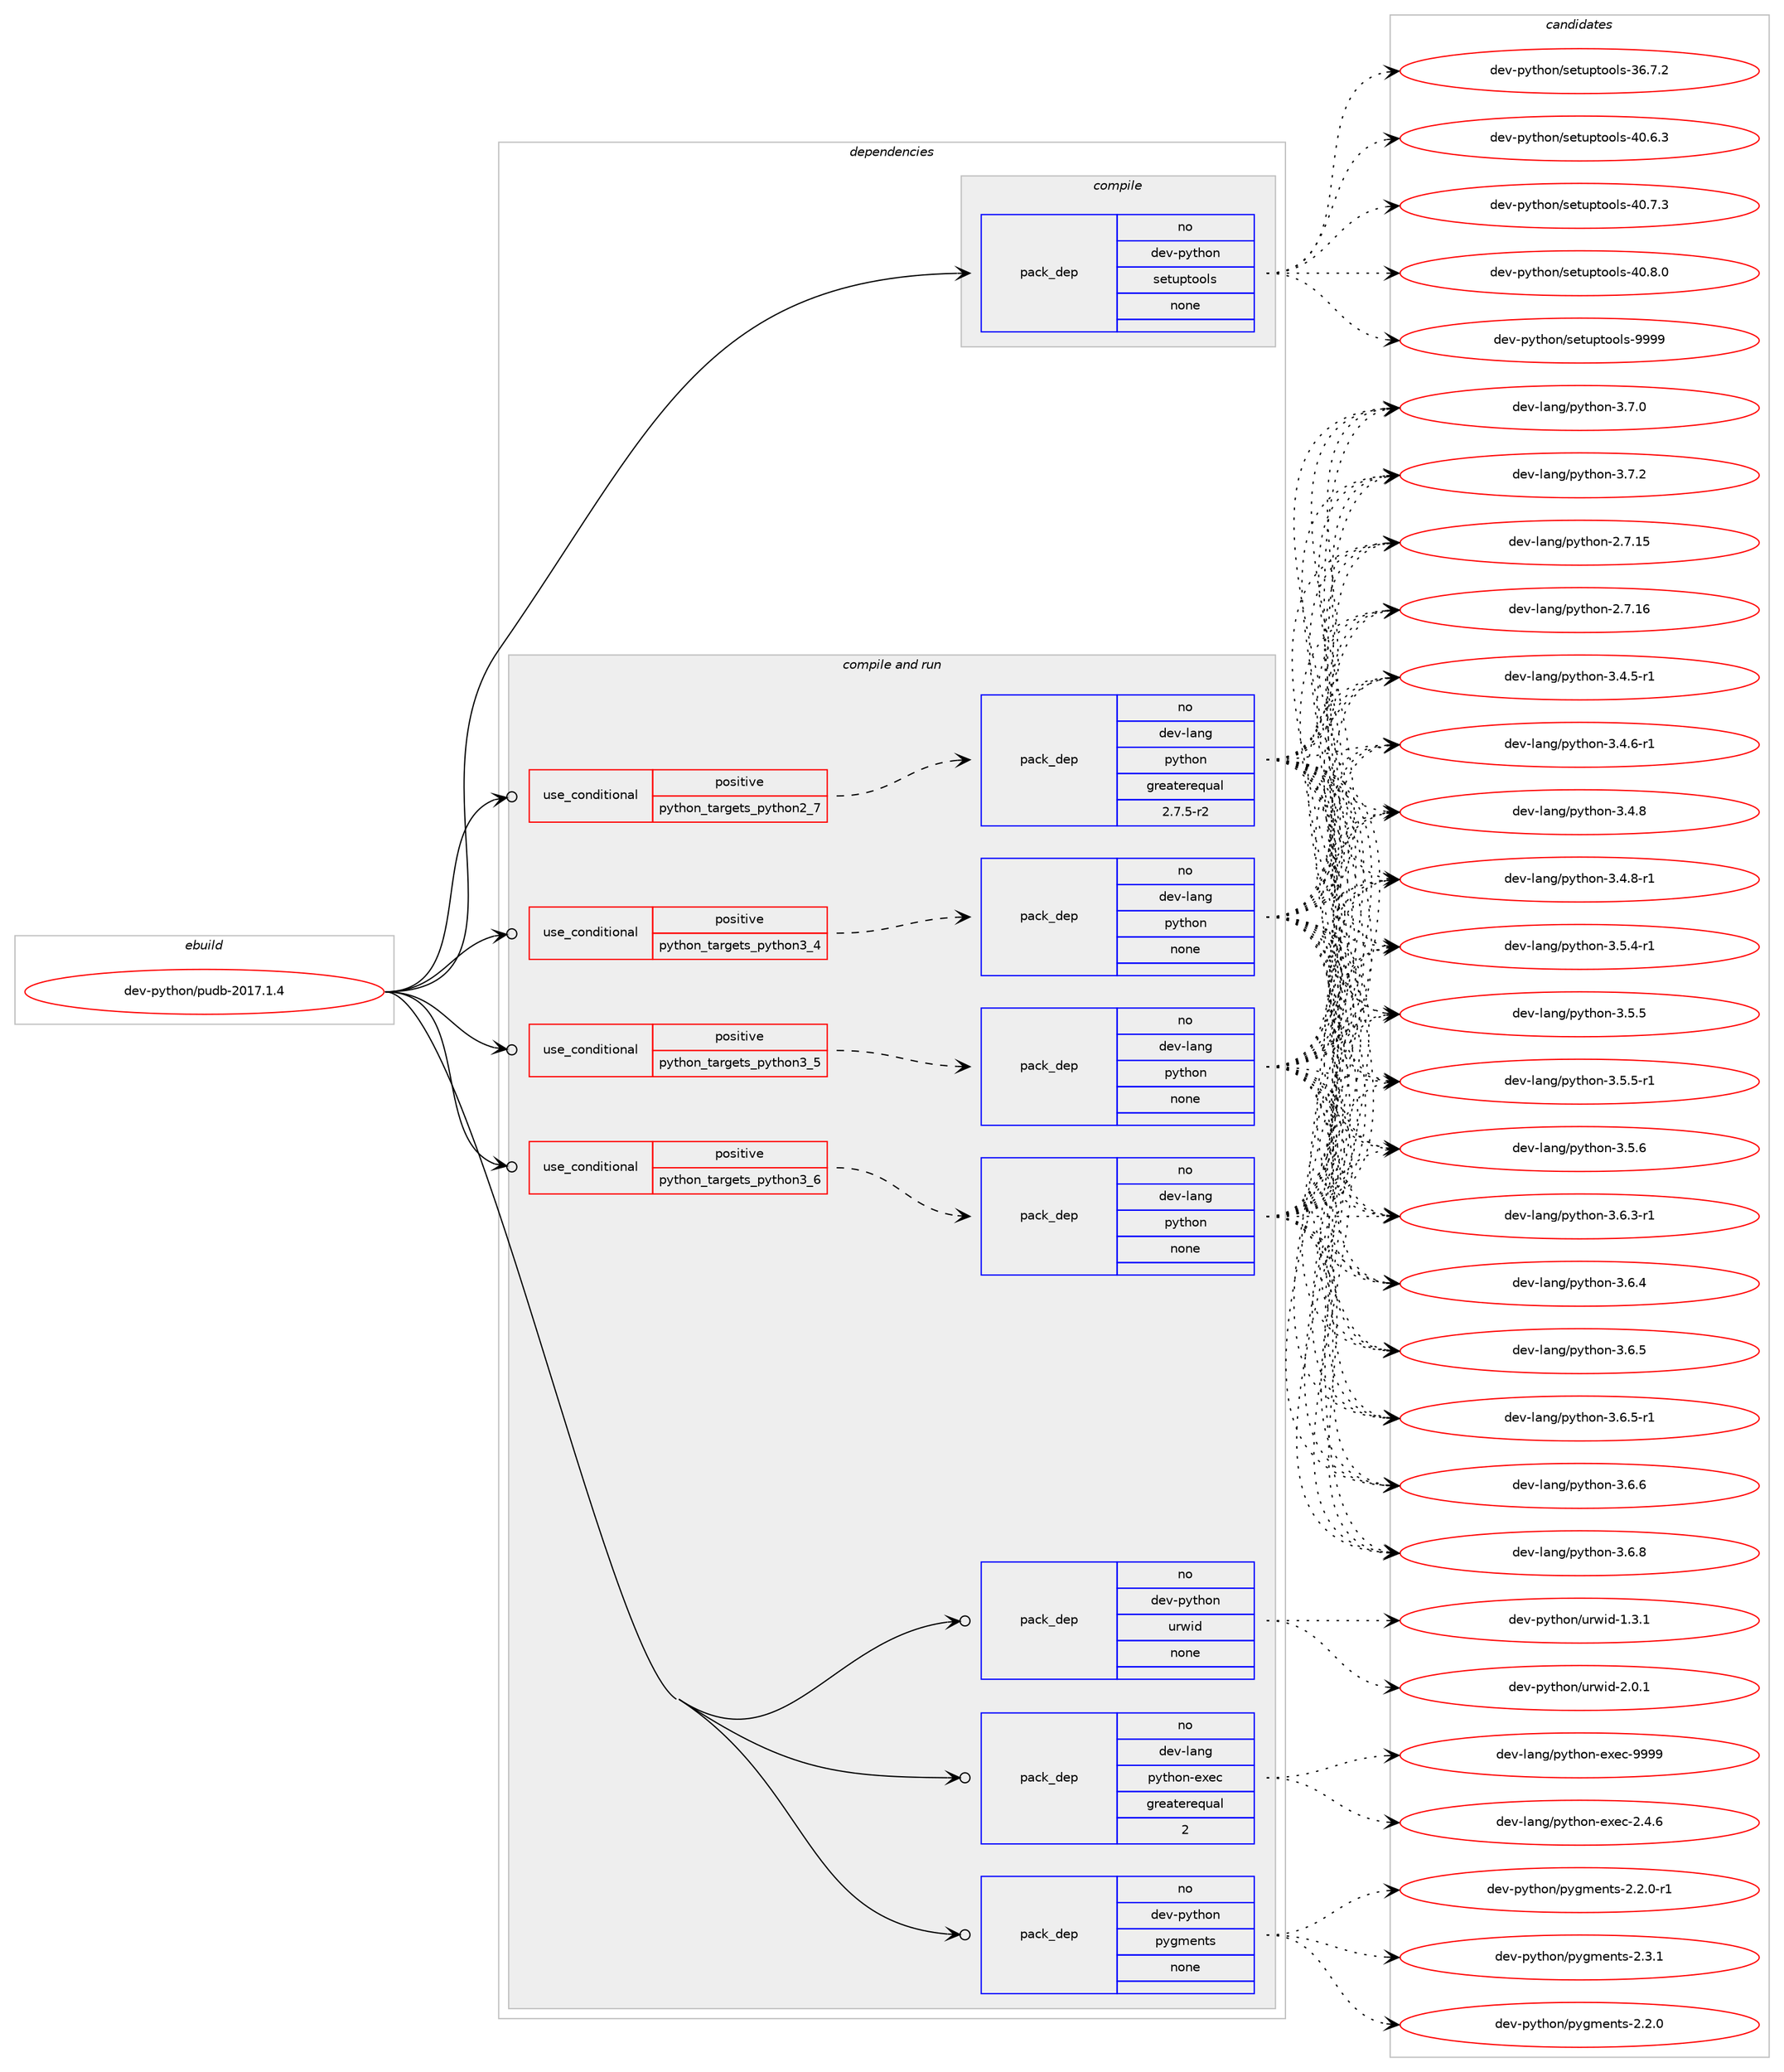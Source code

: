 digraph prolog {

# *************
# Graph options
# *************

newrank=true;
concentrate=true;
compound=true;
graph [rankdir=LR,fontname=Helvetica,fontsize=10,ranksep=1.5];#, ranksep=2.5, nodesep=0.2];
edge  [arrowhead=vee];
node  [fontname=Helvetica,fontsize=10];

# **********
# The ebuild
# **********

subgraph cluster_leftcol {
color=gray;
rank=same;
label=<<i>ebuild</i>>;
id [label="dev-python/pudb-2017.1.4", color=red, width=4, href="../dev-python/pudb-2017.1.4.svg"];
}

# ****************
# The dependencies
# ****************

subgraph cluster_midcol {
color=gray;
label=<<i>dependencies</i>>;
subgraph cluster_compile {
fillcolor="#eeeeee";
style=filled;
label=<<i>compile</i>>;
subgraph pack1023730 {
dependency1427052 [label=<<TABLE BORDER="0" CELLBORDER="1" CELLSPACING="0" CELLPADDING="4" WIDTH="220"><TR><TD ROWSPAN="6" CELLPADDING="30">pack_dep</TD></TR><TR><TD WIDTH="110">no</TD></TR><TR><TD>dev-python</TD></TR><TR><TD>setuptools</TD></TR><TR><TD>none</TD></TR><TR><TD></TD></TR></TABLE>>, shape=none, color=blue];
}
id:e -> dependency1427052:w [weight=20,style="solid",arrowhead="vee"];
}
subgraph cluster_compileandrun {
fillcolor="#eeeeee";
style=filled;
label=<<i>compile and run</i>>;
subgraph cond380008 {
dependency1427053 [label=<<TABLE BORDER="0" CELLBORDER="1" CELLSPACING="0" CELLPADDING="4"><TR><TD ROWSPAN="3" CELLPADDING="10">use_conditional</TD></TR><TR><TD>positive</TD></TR><TR><TD>python_targets_python2_7</TD></TR></TABLE>>, shape=none, color=red];
subgraph pack1023731 {
dependency1427054 [label=<<TABLE BORDER="0" CELLBORDER="1" CELLSPACING="0" CELLPADDING="4" WIDTH="220"><TR><TD ROWSPAN="6" CELLPADDING="30">pack_dep</TD></TR><TR><TD WIDTH="110">no</TD></TR><TR><TD>dev-lang</TD></TR><TR><TD>python</TD></TR><TR><TD>greaterequal</TD></TR><TR><TD>2.7.5-r2</TD></TR></TABLE>>, shape=none, color=blue];
}
dependency1427053:e -> dependency1427054:w [weight=20,style="dashed",arrowhead="vee"];
}
id:e -> dependency1427053:w [weight=20,style="solid",arrowhead="odotvee"];
subgraph cond380009 {
dependency1427055 [label=<<TABLE BORDER="0" CELLBORDER="1" CELLSPACING="0" CELLPADDING="4"><TR><TD ROWSPAN="3" CELLPADDING="10">use_conditional</TD></TR><TR><TD>positive</TD></TR><TR><TD>python_targets_python3_4</TD></TR></TABLE>>, shape=none, color=red];
subgraph pack1023732 {
dependency1427056 [label=<<TABLE BORDER="0" CELLBORDER="1" CELLSPACING="0" CELLPADDING="4" WIDTH="220"><TR><TD ROWSPAN="6" CELLPADDING="30">pack_dep</TD></TR><TR><TD WIDTH="110">no</TD></TR><TR><TD>dev-lang</TD></TR><TR><TD>python</TD></TR><TR><TD>none</TD></TR><TR><TD></TD></TR></TABLE>>, shape=none, color=blue];
}
dependency1427055:e -> dependency1427056:w [weight=20,style="dashed",arrowhead="vee"];
}
id:e -> dependency1427055:w [weight=20,style="solid",arrowhead="odotvee"];
subgraph cond380010 {
dependency1427057 [label=<<TABLE BORDER="0" CELLBORDER="1" CELLSPACING="0" CELLPADDING="4"><TR><TD ROWSPAN="3" CELLPADDING="10">use_conditional</TD></TR><TR><TD>positive</TD></TR><TR><TD>python_targets_python3_5</TD></TR></TABLE>>, shape=none, color=red];
subgraph pack1023733 {
dependency1427058 [label=<<TABLE BORDER="0" CELLBORDER="1" CELLSPACING="0" CELLPADDING="4" WIDTH="220"><TR><TD ROWSPAN="6" CELLPADDING="30">pack_dep</TD></TR><TR><TD WIDTH="110">no</TD></TR><TR><TD>dev-lang</TD></TR><TR><TD>python</TD></TR><TR><TD>none</TD></TR><TR><TD></TD></TR></TABLE>>, shape=none, color=blue];
}
dependency1427057:e -> dependency1427058:w [weight=20,style="dashed",arrowhead="vee"];
}
id:e -> dependency1427057:w [weight=20,style="solid",arrowhead="odotvee"];
subgraph cond380011 {
dependency1427059 [label=<<TABLE BORDER="0" CELLBORDER="1" CELLSPACING="0" CELLPADDING="4"><TR><TD ROWSPAN="3" CELLPADDING="10">use_conditional</TD></TR><TR><TD>positive</TD></TR><TR><TD>python_targets_python3_6</TD></TR></TABLE>>, shape=none, color=red];
subgraph pack1023734 {
dependency1427060 [label=<<TABLE BORDER="0" CELLBORDER="1" CELLSPACING="0" CELLPADDING="4" WIDTH="220"><TR><TD ROWSPAN="6" CELLPADDING="30">pack_dep</TD></TR><TR><TD WIDTH="110">no</TD></TR><TR><TD>dev-lang</TD></TR><TR><TD>python</TD></TR><TR><TD>none</TD></TR><TR><TD></TD></TR></TABLE>>, shape=none, color=blue];
}
dependency1427059:e -> dependency1427060:w [weight=20,style="dashed",arrowhead="vee"];
}
id:e -> dependency1427059:w [weight=20,style="solid",arrowhead="odotvee"];
subgraph pack1023735 {
dependency1427061 [label=<<TABLE BORDER="0" CELLBORDER="1" CELLSPACING="0" CELLPADDING="4" WIDTH="220"><TR><TD ROWSPAN="6" CELLPADDING="30">pack_dep</TD></TR><TR><TD WIDTH="110">no</TD></TR><TR><TD>dev-lang</TD></TR><TR><TD>python-exec</TD></TR><TR><TD>greaterequal</TD></TR><TR><TD>2</TD></TR></TABLE>>, shape=none, color=blue];
}
id:e -> dependency1427061:w [weight=20,style="solid",arrowhead="odotvee"];
subgraph pack1023736 {
dependency1427062 [label=<<TABLE BORDER="0" CELLBORDER="1" CELLSPACING="0" CELLPADDING="4" WIDTH="220"><TR><TD ROWSPAN="6" CELLPADDING="30">pack_dep</TD></TR><TR><TD WIDTH="110">no</TD></TR><TR><TD>dev-python</TD></TR><TR><TD>pygments</TD></TR><TR><TD>none</TD></TR><TR><TD></TD></TR></TABLE>>, shape=none, color=blue];
}
id:e -> dependency1427062:w [weight=20,style="solid",arrowhead="odotvee"];
subgraph pack1023737 {
dependency1427063 [label=<<TABLE BORDER="0" CELLBORDER="1" CELLSPACING="0" CELLPADDING="4" WIDTH="220"><TR><TD ROWSPAN="6" CELLPADDING="30">pack_dep</TD></TR><TR><TD WIDTH="110">no</TD></TR><TR><TD>dev-python</TD></TR><TR><TD>urwid</TD></TR><TR><TD>none</TD></TR><TR><TD></TD></TR></TABLE>>, shape=none, color=blue];
}
id:e -> dependency1427063:w [weight=20,style="solid",arrowhead="odotvee"];
}
subgraph cluster_run {
fillcolor="#eeeeee";
style=filled;
label=<<i>run</i>>;
}
}

# **************
# The candidates
# **************

subgraph cluster_choices {
rank=same;
color=gray;
label=<<i>candidates</i>>;

subgraph choice1023730 {
color=black;
nodesep=1;
choice100101118451121211161041111104711510111611711211611111110811545515446554650 [label="dev-python/setuptools-36.7.2", color=red, width=4,href="../dev-python/setuptools-36.7.2.svg"];
choice100101118451121211161041111104711510111611711211611111110811545524846544651 [label="dev-python/setuptools-40.6.3", color=red, width=4,href="../dev-python/setuptools-40.6.3.svg"];
choice100101118451121211161041111104711510111611711211611111110811545524846554651 [label="dev-python/setuptools-40.7.3", color=red, width=4,href="../dev-python/setuptools-40.7.3.svg"];
choice100101118451121211161041111104711510111611711211611111110811545524846564648 [label="dev-python/setuptools-40.8.0", color=red, width=4,href="../dev-python/setuptools-40.8.0.svg"];
choice10010111845112121116104111110471151011161171121161111111081154557575757 [label="dev-python/setuptools-9999", color=red, width=4,href="../dev-python/setuptools-9999.svg"];
dependency1427052:e -> choice100101118451121211161041111104711510111611711211611111110811545515446554650:w [style=dotted,weight="100"];
dependency1427052:e -> choice100101118451121211161041111104711510111611711211611111110811545524846544651:w [style=dotted,weight="100"];
dependency1427052:e -> choice100101118451121211161041111104711510111611711211611111110811545524846554651:w [style=dotted,weight="100"];
dependency1427052:e -> choice100101118451121211161041111104711510111611711211611111110811545524846564648:w [style=dotted,weight="100"];
dependency1427052:e -> choice10010111845112121116104111110471151011161171121161111111081154557575757:w [style=dotted,weight="100"];
}
subgraph choice1023731 {
color=black;
nodesep=1;
choice10010111845108971101034711212111610411111045504655464953 [label="dev-lang/python-2.7.15", color=red, width=4,href="../dev-lang/python-2.7.15.svg"];
choice10010111845108971101034711212111610411111045504655464954 [label="dev-lang/python-2.7.16", color=red, width=4,href="../dev-lang/python-2.7.16.svg"];
choice1001011184510897110103471121211161041111104551465246534511449 [label="dev-lang/python-3.4.5-r1", color=red, width=4,href="../dev-lang/python-3.4.5-r1.svg"];
choice1001011184510897110103471121211161041111104551465246544511449 [label="dev-lang/python-3.4.6-r1", color=red, width=4,href="../dev-lang/python-3.4.6-r1.svg"];
choice100101118451089711010347112121116104111110455146524656 [label="dev-lang/python-3.4.8", color=red, width=4,href="../dev-lang/python-3.4.8.svg"];
choice1001011184510897110103471121211161041111104551465246564511449 [label="dev-lang/python-3.4.8-r1", color=red, width=4,href="../dev-lang/python-3.4.8-r1.svg"];
choice1001011184510897110103471121211161041111104551465346524511449 [label="dev-lang/python-3.5.4-r1", color=red, width=4,href="../dev-lang/python-3.5.4-r1.svg"];
choice100101118451089711010347112121116104111110455146534653 [label="dev-lang/python-3.5.5", color=red, width=4,href="../dev-lang/python-3.5.5.svg"];
choice1001011184510897110103471121211161041111104551465346534511449 [label="dev-lang/python-3.5.5-r1", color=red, width=4,href="../dev-lang/python-3.5.5-r1.svg"];
choice100101118451089711010347112121116104111110455146534654 [label="dev-lang/python-3.5.6", color=red, width=4,href="../dev-lang/python-3.5.6.svg"];
choice1001011184510897110103471121211161041111104551465446514511449 [label="dev-lang/python-3.6.3-r1", color=red, width=4,href="../dev-lang/python-3.6.3-r1.svg"];
choice100101118451089711010347112121116104111110455146544652 [label="dev-lang/python-3.6.4", color=red, width=4,href="../dev-lang/python-3.6.4.svg"];
choice100101118451089711010347112121116104111110455146544653 [label="dev-lang/python-3.6.5", color=red, width=4,href="../dev-lang/python-3.6.5.svg"];
choice1001011184510897110103471121211161041111104551465446534511449 [label="dev-lang/python-3.6.5-r1", color=red, width=4,href="../dev-lang/python-3.6.5-r1.svg"];
choice100101118451089711010347112121116104111110455146544654 [label="dev-lang/python-3.6.6", color=red, width=4,href="../dev-lang/python-3.6.6.svg"];
choice100101118451089711010347112121116104111110455146544656 [label="dev-lang/python-3.6.8", color=red, width=4,href="../dev-lang/python-3.6.8.svg"];
choice100101118451089711010347112121116104111110455146554648 [label="dev-lang/python-3.7.0", color=red, width=4,href="../dev-lang/python-3.7.0.svg"];
choice100101118451089711010347112121116104111110455146554650 [label="dev-lang/python-3.7.2", color=red, width=4,href="../dev-lang/python-3.7.2.svg"];
dependency1427054:e -> choice10010111845108971101034711212111610411111045504655464953:w [style=dotted,weight="100"];
dependency1427054:e -> choice10010111845108971101034711212111610411111045504655464954:w [style=dotted,weight="100"];
dependency1427054:e -> choice1001011184510897110103471121211161041111104551465246534511449:w [style=dotted,weight="100"];
dependency1427054:e -> choice1001011184510897110103471121211161041111104551465246544511449:w [style=dotted,weight="100"];
dependency1427054:e -> choice100101118451089711010347112121116104111110455146524656:w [style=dotted,weight="100"];
dependency1427054:e -> choice1001011184510897110103471121211161041111104551465246564511449:w [style=dotted,weight="100"];
dependency1427054:e -> choice1001011184510897110103471121211161041111104551465346524511449:w [style=dotted,weight="100"];
dependency1427054:e -> choice100101118451089711010347112121116104111110455146534653:w [style=dotted,weight="100"];
dependency1427054:e -> choice1001011184510897110103471121211161041111104551465346534511449:w [style=dotted,weight="100"];
dependency1427054:e -> choice100101118451089711010347112121116104111110455146534654:w [style=dotted,weight="100"];
dependency1427054:e -> choice1001011184510897110103471121211161041111104551465446514511449:w [style=dotted,weight="100"];
dependency1427054:e -> choice100101118451089711010347112121116104111110455146544652:w [style=dotted,weight="100"];
dependency1427054:e -> choice100101118451089711010347112121116104111110455146544653:w [style=dotted,weight="100"];
dependency1427054:e -> choice1001011184510897110103471121211161041111104551465446534511449:w [style=dotted,weight="100"];
dependency1427054:e -> choice100101118451089711010347112121116104111110455146544654:w [style=dotted,weight="100"];
dependency1427054:e -> choice100101118451089711010347112121116104111110455146544656:w [style=dotted,weight="100"];
dependency1427054:e -> choice100101118451089711010347112121116104111110455146554648:w [style=dotted,weight="100"];
dependency1427054:e -> choice100101118451089711010347112121116104111110455146554650:w [style=dotted,weight="100"];
}
subgraph choice1023732 {
color=black;
nodesep=1;
choice10010111845108971101034711212111610411111045504655464953 [label="dev-lang/python-2.7.15", color=red, width=4,href="../dev-lang/python-2.7.15.svg"];
choice10010111845108971101034711212111610411111045504655464954 [label="dev-lang/python-2.7.16", color=red, width=4,href="../dev-lang/python-2.7.16.svg"];
choice1001011184510897110103471121211161041111104551465246534511449 [label="dev-lang/python-3.4.5-r1", color=red, width=4,href="../dev-lang/python-3.4.5-r1.svg"];
choice1001011184510897110103471121211161041111104551465246544511449 [label="dev-lang/python-3.4.6-r1", color=red, width=4,href="../dev-lang/python-3.4.6-r1.svg"];
choice100101118451089711010347112121116104111110455146524656 [label="dev-lang/python-3.4.8", color=red, width=4,href="../dev-lang/python-3.4.8.svg"];
choice1001011184510897110103471121211161041111104551465246564511449 [label="dev-lang/python-3.4.8-r1", color=red, width=4,href="../dev-lang/python-3.4.8-r1.svg"];
choice1001011184510897110103471121211161041111104551465346524511449 [label="dev-lang/python-3.5.4-r1", color=red, width=4,href="../dev-lang/python-3.5.4-r1.svg"];
choice100101118451089711010347112121116104111110455146534653 [label="dev-lang/python-3.5.5", color=red, width=4,href="../dev-lang/python-3.5.5.svg"];
choice1001011184510897110103471121211161041111104551465346534511449 [label="dev-lang/python-3.5.5-r1", color=red, width=4,href="../dev-lang/python-3.5.5-r1.svg"];
choice100101118451089711010347112121116104111110455146534654 [label="dev-lang/python-3.5.6", color=red, width=4,href="../dev-lang/python-3.5.6.svg"];
choice1001011184510897110103471121211161041111104551465446514511449 [label="dev-lang/python-3.6.3-r1", color=red, width=4,href="../dev-lang/python-3.6.3-r1.svg"];
choice100101118451089711010347112121116104111110455146544652 [label="dev-lang/python-3.6.4", color=red, width=4,href="../dev-lang/python-3.6.4.svg"];
choice100101118451089711010347112121116104111110455146544653 [label="dev-lang/python-3.6.5", color=red, width=4,href="../dev-lang/python-3.6.5.svg"];
choice1001011184510897110103471121211161041111104551465446534511449 [label="dev-lang/python-3.6.5-r1", color=red, width=4,href="../dev-lang/python-3.6.5-r1.svg"];
choice100101118451089711010347112121116104111110455146544654 [label="dev-lang/python-3.6.6", color=red, width=4,href="../dev-lang/python-3.6.6.svg"];
choice100101118451089711010347112121116104111110455146544656 [label="dev-lang/python-3.6.8", color=red, width=4,href="../dev-lang/python-3.6.8.svg"];
choice100101118451089711010347112121116104111110455146554648 [label="dev-lang/python-3.7.0", color=red, width=4,href="../dev-lang/python-3.7.0.svg"];
choice100101118451089711010347112121116104111110455146554650 [label="dev-lang/python-3.7.2", color=red, width=4,href="../dev-lang/python-3.7.2.svg"];
dependency1427056:e -> choice10010111845108971101034711212111610411111045504655464953:w [style=dotted,weight="100"];
dependency1427056:e -> choice10010111845108971101034711212111610411111045504655464954:w [style=dotted,weight="100"];
dependency1427056:e -> choice1001011184510897110103471121211161041111104551465246534511449:w [style=dotted,weight="100"];
dependency1427056:e -> choice1001011184510897110103471121211161041111104551465246544511449:w [style=dotted,weight="100"];
dependency1427056:e -> choice100101118451089711010347112121116104111110455146524656:w [style=dotted,weight="100"];
dependency1427056:e -> choice1001011184510897110103471121211161041111104551465246564511449:w [style=dotted,weight="100"];
dependency1427056:e -> choice1001011184510897110103471121211161041111104551465346524511449:w [style=dotted,weight="100"];
dependency1427056:e -> choice100101118451089711010347112121116104111110455146534653:w [style=dotted,weight="100"];
dependency1427056:e -> choice1001011184510897110103471121211161041111104551465346534511449:w [style=dotted,weight="100"];
dependency1427056:e -> choice100101118451089711010347112121116104111110455146534654:w [style=dotted,weight="100"];
dependency1427056:e -> choice1001011184510897110103471121211161041111104551465446514511449:w [style=dotted,weight="100"];
dependency1427056:e -> choice100101118451089711010347112121116104111110455146544652:w [style=dotted,weight="100"];
dependency1427056:e -> choice100101118451089711010347112121116104111110455146544653:w [style=dotted,weight="100"];
dependency1427056:e -> choice1001011184510897110103471121211161041111104551465446534511449:w [style=dotted,weight="100"];
dependency1427056:e -> choice100101118451089711010347112121116104111110455146544654:w [style=dotted,weight="100"];
dependency1427056:e -> choice100101118451089711010347112121116104111110455146544656:w [style=dotted,weight="100"];
dependency1427056:e -> choice100101118451089711010347112121116104111110455146554648:w [style=dotted,weight="100"];
dependency1427056:e -> choice100101118451089711010347112121116104111110455146554650:w [style=dotted,weight="100"];
}
subgraph choice1023733 {
color=black;
nodesep=1;
choice10010111845108971101034711212111610411111045504655464953 [label="dev-lang/python-2.7.15", color=red, width=4,href="../dev-lang/python-2.7.15.svg"];
choice10010111845108971101034711212111610411111045504655464954 [label="dev-lang/python-2.7.16", color=red, width=4,href="../dev-lang/python-2.7.16.svg"];
choice1001011184510897110103471121211161041111104551465246534511449 [label="dev-lang/python-3.4.5-r1", color=red, width=4,href="../dev-lang/python-3.4.5-r1.svg"];
choice1001011184510897110103471121211161041111104551465246544511449 [label="dev-lang/python-3.4.6-r1", color=red, width=4,href="../dev-lang/python-3.4.6-r1.svg"];
choice100101118451089711010347112121116104111110455146524656 [label="dev-lang/python-3.4.8", color=red, width=4,href="../dev-lang/python-3.4.8.svg"];
choice1001011184510897110103471121211161041111104551465246564511449 [label="dev-lang/python-3.4.8-r1", color=red, width=4,href="../dev-lang/python-3.4.8-r1.svg"];
choice1001011184510897110103471121211161041111104551465346524511449 [label="dev-lang/python-3.5.4-r1", color=red, width=4,href="../dev-lang/python-3.5.4-r1.svg"];
choice100101118451089711010347112121116104111110455146534653 [label="dev-lang/python-3.5.5", color=red, width=4,href="../dev-lang/python-3.5.5.svg"];
choice1001011184510897110103471121211161041111104551465346534511449 [label="dev-lang/python-3.5.5-r1", color=red, width=4,href="../dev-lang/python-3.5.5-r1.svg"];
choice100101118451089711010347112121116104111110455146534654 [label="dev-lang/python-3.5.6", color=red, width=4,href="../dev-lang/python-3.5.6.svg"];
choice1001011184510897110103471121211161041111104551465446514511449 [label="dev-lang/python-3.6.3-r1", color=red, width=4,href="../dev-lang/python-3.6.3-r1.svg"];
choice100101118451089711010347112121116104111110455146544652 [label="dev-lang/python-3.6.4", color=red, width=4,href="../dev-lang/python-3.6.4.svg"];
choice100101118451089711010347112121116104111110455146544653 [label="dev-lang/python-3.6.5", color=red, width=4,href="../dev-lang/python-3.6.5.svg"];
choice1001011184510897110103471121211161041111104551465446534511449 [label="dev-lang/python-3.6.5-r1", color=red, width=4,href="../dev-lang/python-3.6.5-r1.svg"];
choice100101118451089711010347112121116104111110455146544654 [label="dev-lang/python-3.6.6", color=red, width=4,href="../dev-lang/python-3.6.6.svg"];
choice100101118451089711010347112121116104111110455146544656 [label="dev-lang/python-3.6.8", color=red, width=4,href="../dev-lang/python-3.6.8.svg"];
choice100101118451089711010347112121116104111110455146554648 [label="dev-lang/python-3.7.0", color=red, width=4,href="../dev-lang/python-3.7.0.svg"];
choice100101118451089711010347112121116104111110455146554650 [label="dev-lang/python-3.7.2", color=red, width=4,href="../dev-lang/python-3.7.2.svg"];
dependency1427058:e -> choice10010111845108971101034711212111610411111045504655464953:w [style=dotted,weight="100"];
dependency1427058:e -> choice10010111845108971101034711212111610411111045504655464954:w [style=dotted,weight="100"];
dependency1427058:e -> choice1001011184510897110103471121211161041111104551465246534511449:w [style=dotted,weight="100"];
dependency1427058:e -> choice1001011184510897110103471121211161041111104551465246544511449:w [style=dotted,weight="100"];
dependency1427058:e -> choice100101118451089711010347112121116104111110455146524656:w [style=dotted,weight="100"];
dependency1427058:e -> choice1001011184510897110103471121211161041111104551465246564511449:w [style=dotted,weight="100"];
dependency1427058:e -> choice1001011184510897110103471121211161041111104551465346524511449:w [style=dotted,weight="100"];
dependency1427058:e -> choice100101118451089711010347112121116104111110455146534653:w [style=dotted,weight="100"];
dependency1427058:e -> choice1001011184510897110103471121211161041111104551465346534511449:w [style=dotted,weight="100"];
dependency1427058:e -> choice100101118451089711010347112121116104111110455146534654:w [style=dotted,weight="100"];
dependency1427058:e -> choice1001011184510897110103471121211161041111104551465446514511449:w [style=dotted,weight="100"];
dependency1427058:e -> choice100101118451089711010347112121116104111110455146544652:w [style=dotted,weight="100"];
dependency1427058:e -> choice100101118451089711010347112121116104111110455146544653:w [style=dotted,weight="100"];
dependency1427058:e -> choice1001011184510897110103471121211161041111104551465446534511449:w [style=dotted,weight="100"];
dependency1427058:e -> choice100101118451089711010347112121116104111110455146544654:w [style=dotted,weight="100"];
dependency1427058:e -> choice100101118451089711010347112121116104111110455146544656:w [style=dotted,weight="100"];
dependency1427058:e -> choice100101118451089711010347112121116104111110455146554648:w [style=dotted,weight="100"];
dependency1427058:e -> choice100101118451089711010347112121116104111110455146554650:w [style=dotted,weight="100"];
}
subgraph choice1023734 {
color=black;
nodesep=1;
choice10010111845108971101034711212111610411111045504655464953 [label="dev-lang/python-2.7.15", color=red, width=4,href="../dev-lang/python-2.7.15.svg"];
choice10010111845108971101034711212111610411111045504655464954 [label="dev-lang/python-2.7.16", color=red, width=4,href="../dev-lang/python-2.7.16.svg"];
choice1001011184510897110103471121211161041111104551465246534511449 [label="dev-lang/python-3.4.5-r1", color=red, width=4,href="../dev-lang/python-3.4.5-r1.svg"];
choice1001011184510897110103471121211161041111104551465246544511449 [label="dev-lang/python-3.4.6-r1", color=red, width=4,href="../dev-lang/python-3.4.6-r1.svg"];
choice100101118451089711010347112121116104111110455146524656 [label="dev-lang/python-3.4.8", color=red, width=4,href="../dev-lang/python-3.4.8.svg"];
choice1001011184510897110103471121211161041111104551465246564511449 [label="dev-lang/python-3.4.8-r1", color=red, width=4,href="../dev-lang/python-3.4.8-r1.svg"];
choice1001011184510897110103471121211161041111104551465346524511449 [label="dev-lang/python-3.5.4-r1", color=red, width=4,href="../dev-lang/python-3.5.4-r1.svg"];
choice100101118451089711010347112121116104111110455146534653 [label="dev-lang/python-3.5.5", color=red, width=4,href="../dev-lang/python-3.5.5.svg"];
choice1001011184510897110103471121211161041111104551465346534511449 [label="dev-lang/python-3.5.5-r1", color=red, width=4,href="../dev-lang/python-3.5.5-r1.svg"];
choice100101118451089711010347112121116104111110455146534654 [label="dev-lang/python-3.5.6", color=red, width=4,href="../dev-lang/python-3.5.6.svg"];
choice1001011184510897110103471121211161041111104551465446514511449 [label="dev-lang/python-3.6.3-r1", color=red, width=4,href="../dev-lang/python-3.6.3-r1.svg"];
choice100101118451089711010347112121116104111110455146544652 [label="dev-lang/python-3.6.4", color=red, width=4,href="../dev-lang/python-3.6.4.svg"];
choice100101118451089711010347112121116104111110455146544653 [label="dev-lang/python-3.6.5", color=red, width=4,href="../dev-lang/python-3.6.5.svg"];
choice1001011184510897110103471121211161041111104551465446534511449 [label="dev-lang/python-3.6.5-r1", color=red, width=4,href="../dev-lang/python-3.6.5-r1.svg"];
choice100101118451089711010347112121116104111110455146544654 [label="dev-lang/python-3.6.6", color=red, width=4,href="../dev-lang/python-3.6.6.svg"];
choice100101118451089711010347112121116104111110455146544656 [label="dev-lang/python-3.6.8", color=red, width=4,href="../dev-lang/python-3.6.8.svg"];
choice100101118451089711010347112121116104111110455146554648 [label="dev-lang/python-3.7.0", color=red, width=4,href="../dev-lang/python-3.7.0.svg"];
choice100101118451089711010347112121116104111110455146554650 [label="dev-lang/python-3.7.2", color=red, width=4,href="../dev-lang/python-3.7.2.svg"];
dependency1427060:e -> choice10010111845108971101034711212111610411111045504655464953:w [style=dotted,weight="100"];
dependency1427060:e -> choice10010111845108971101034711212111610411111045504655464954:w [style=dotted,weight="100"];
dependency1427060:e -> choice1001011184510897110103471121211161041111104551465246534511449:w [style=dotted,weight="100"];
dependency1427060:e -> choice1001011184510897110103471121211161041111104551465246544511449:w [style=dotted,weight="100"];
dependency1427060:e -> choice100101118451089711010347112121116104111110455146524656:w [style=dotted,weight="100"];
dependency1427060:e -> choice1001011184510897110103471121211161041111104551465246564511449:w [style=dotted,weight="100"];
dependency1427060:e -> choice1001011184510897110103471121211161041111104551465346524511449:w [style=dotted,weight="100"];
dependency1427060:e -> choice100101118451089711010347112121116104111110455146534653:w [style=dotted,weight="100"];
dependency1427060:e -> choice1001011184510897110103471121211161041111104551465346534511449:w [style=dotted,weight="100"];
dependency1427060:e -> choice100101118451089711010347112121116104111110455146534654:w [style=dotted,weight="100"];
dependency1427060:e -> choice1001011184510897110103471121211161041111104551465446514511449:w [style=dotted,weight="100"];
dependency1427060:e -> choice100101118451089711010347112121116104111110455146544652:w [style=dotted,weight="100"];
dependency1427060:e -> choice100101118451089711010347112121116104111110455146544653:w [style=dotted,weight="100"];
dependency1427060:e -> choice1001011184510897110103471121211161041111104551465446534511449:w [style=dotted,weight="100"];
dependency1427060:e -> choice100101118451089711010347112121116104111110455146544654:w [style=dotted,weight="100"];
dependency1427060:e -> choice100101118451089711010347112121116104111110455146544656:w [style=dotted,weight="100"];
dependency1427060:e -> choice100101118451089711010347112121116104111110455146554648:w [style=dotted,weight="100"];
dependency1427060:e -> choice100101118451089711010347112121116104111110455146554650:w [style=dotted,weight="100"];
}
subgraph choice1023735 {
color=black;
nodesep=1;
choice1001011184510897110103471121211161041111104510112010199455046524654 [label="dev-lang/python-exec-2.4.6", color=red, width=4,href="../dev-lang/python-exec-2.4.6.svg"];
choice10010111845108971101034711212111610411111045101120101994557575757 [label="dev-lang/python-exec-9999", color=red, width=4,href="../dev-lang/python-exec-9999.svg"];
dependency1427061:e -> choice1001011184510897110103471121211161041111104510112010199455046524654:w [style=dotted,weight="100"];
dependency1427061:e -> choice10010111845108971101034711212111610411111045101120101994557575757:w [style=dotted,weight="100"];
}
subgraph choice1023736 {
color=black;
nodesep=1;
choice1001011184511212111610411111047112121103109101110116115455046504648 [label="dev-python/pygments-2.2.0", color=red, width=4,href="../dev-python/pygments-2.2.0.svg"];
choice10010111845112121116104111110471121211031091011101161154550465046484511449 [label="dev-python/pygments-2.2.0-r1", color=red, width=4,href="../dev-python/pygments-2.2.0-r1.svg"];
choice1001011184511212111610411111047112121103109101110116115455046514649 [label="dev-python/pygments-2.3.1", color=red, width=4,href="../dev-python/pygments-2.3.1.svg"];
dependency1427062:e -> choice1001011184511212111610411111047112121103109101110116115455046504648:w [style=dotted,weight="100"];
dependency1427062:e -> choice10010111845112121116104111110471121211031091011101161154550465046484511449:w [style=dotted,weight="100"];
dependency1427062:e -> choice1001011184511212111610411111047112121103109101110116115455046514649:w [style=dotted,weight="100"];
}
subgraph choice1023737 {
color=black;
nodesep=1;
choice1001011184511212111610411111047117114119105100454946514649 [label="dev-python/urwid-1.3.1", color=red, width=4,href="../dev-python/urwid-1.3.1.svg"];
choice1001011184511212111610411111047117114119105100455046484649 [label="dev-python/urwid-2.0.1", color=red, width=4,href="../dev-python/urwid-2.0.1.svg"];
dependency1427063:e -> choice1001011184511212111610411111047117114119105100454946514649:w [style=dotted,weight="100"];
dependency1427063:e -> choice1001011184511212111610411111047117114119105100455046484649:w [style=dotted,weight="100"];
}
}

}
